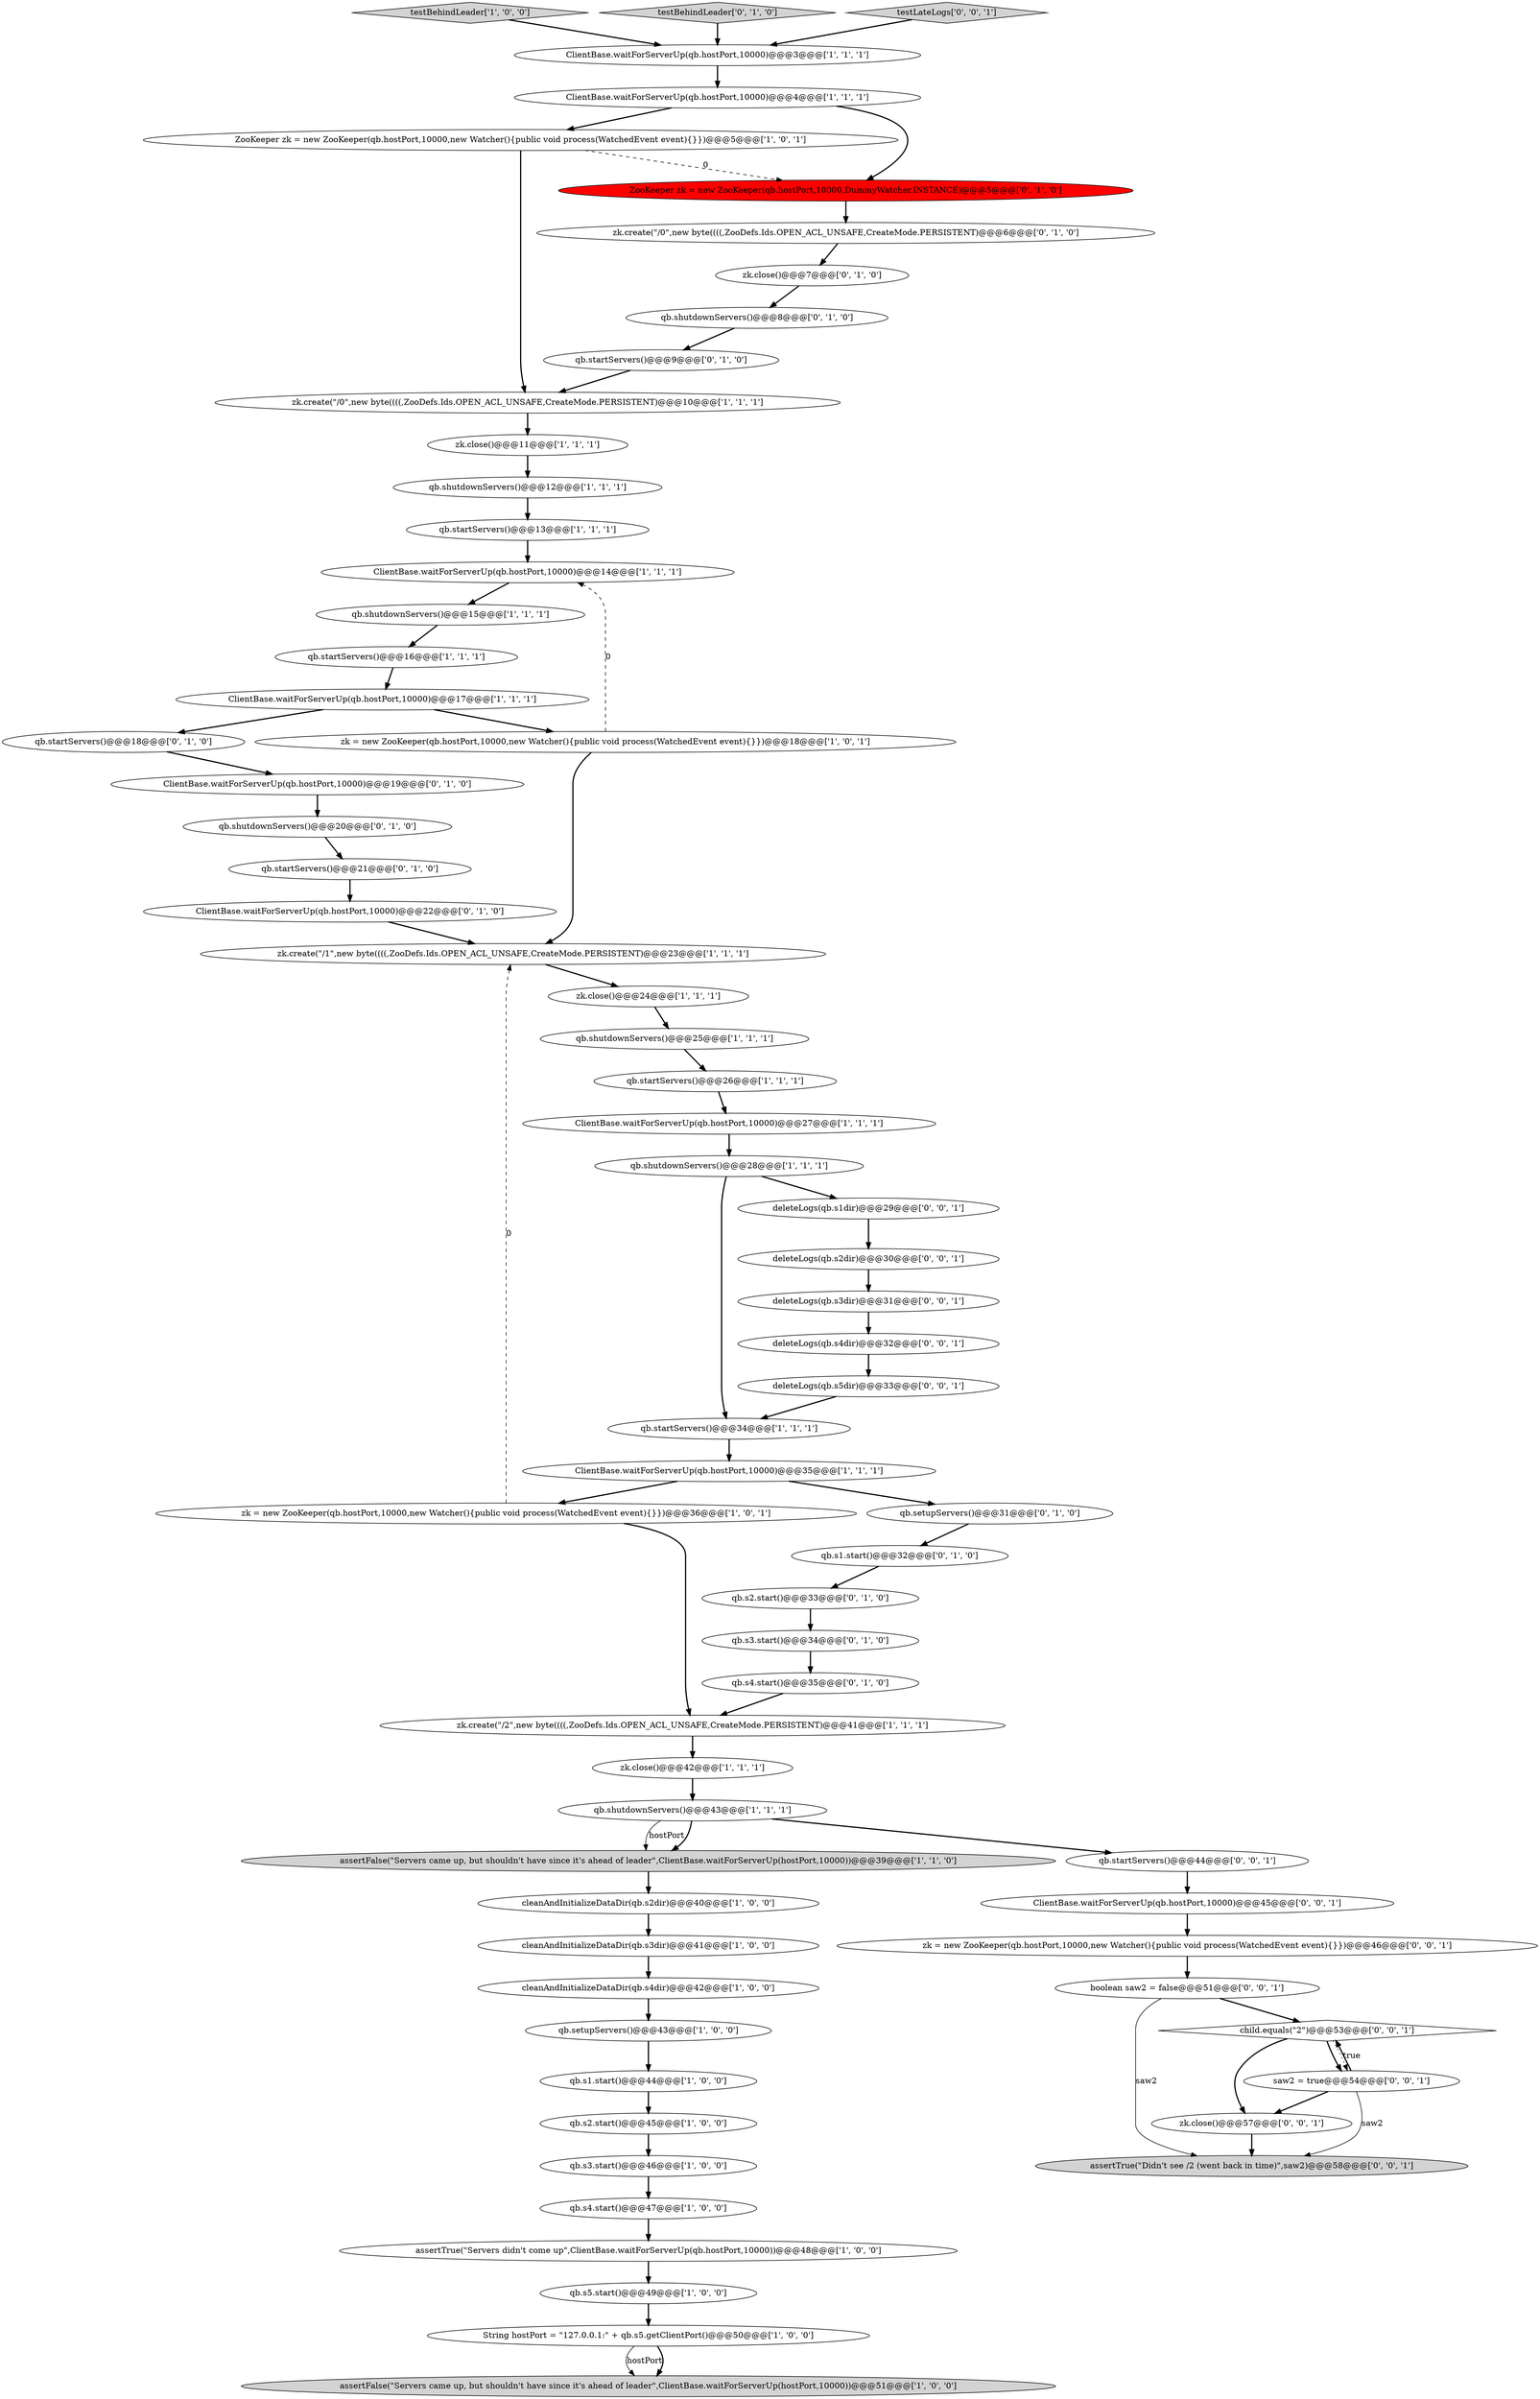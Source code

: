 digraph {
44 [style = filled, label = "qb.startServers()@@@9@@@['0', '1', '0']", fillcolor = white, shape = ellipse image = "AAA0AAABBB2BBB"];
59 [style = filled, label = "zk = new ZooKeeper(qb.hostPort,10000,new Watcher(){public void process(WatchedEvent event){}})@@@46@@@['0', '0', '1']", fillcolor = white, shape = ellipse image = "AAA0AAABBB3BBB"];
65 [style = filled, label = "zk.close()@@@57@@@['0', '0', '1']", fillcolor = white, shape = ellipse image = "AAA0AAABBB3BBB"];
54 [style = filled, label = "deleteLogs(qb.s1dir)@@@29@@@['0', '0', '1']", fillcolor = white, shape = ellipse image = "AAA0AAABBB3BBB"];
46 [style = filled, label = "qb.s3.start()@@@34@@@['0', '1', '0']", fillcolor = white, shape = ellipse image = "AAA0AAABBB2BBB"];
28 [style = filled, label = "qb.s1.start()@@@44@@@['1', '0', '0']", fillcolor = white, shape = ellipse image = "AAA0AAABBB1BBB"];
20 [style = filled, label = "qb.startServers()@@@16@@@['1', '1', '1']", fillcolor = white, shape = ellipse image = "AAA0AAABBB1BBB"];
42 [style = filled, label = "qb.shutdownServers()@@@8@@@['0', '1', '0']", fillcolor = white, shape = ellipse image = "AAA0AAABBB2BBB"];
50 [style = filled, label = "qb.shutdownServers()@@@20@@@['0', '1', '0']", fillcolor = white, shape = ellipse image = "AAA0AAABBB2BBB"];
23 [style = filled, label = "qb.startServers()@@@13@@@['1', '1', '1']", fillcolor = white, shape = ellipse image = "AAA0AAABBB1BBB"];
26 [style = filled, label = "cleanAndInitializeDataDir(qb.s3dir)@@@41@@@['1', '0', '0']", fillcolor = white, shape = ellipse image = "AAA0AAABBB1BBB"];
19 [style = filled, label = "ZooKeeper zk = new ZooKeeper(qb.hostPort,10000,new Watcher(){public void process(WatchedEvent event){}})@@@5@@@['1', '0', '1']", fillcolor = white, shape = ellipse image = "AAA0AAABBB1BBB"];
22 [style = filled, label = "qb.shutdownServers()@@@12@@@['1', '1', '1']", fillcolor = white, shape = ellipse image = "AAA0AAABBB1BBB"];
13 [style = filled, label = "zk = new ZooKeeper(qb.hostPort,10000,new Watcher(){public void process(WatchedEvent event){}})@@@36@@@['1', '0', '1']", fillcolor = white, shape = ellipse image = "AAA0AAABBB1BBB"];
12 [style = filled, label = "zk.create(\"/2\",new byte((((,ZooDefs.Ids.OPEN_ACL_UNSAFE,CreateMode.PERSISTENT)@@@41@@@['1', '1', '1']", fillcolor = white, shape = ellipse image = "AAA0AAABBB1BBB"];
10 [style = filled, label = "qb.s2.start()@@@45@@@['1', '0', '0']", fillcolor = white, shape = ellipse image = "AAA0AAABBB1BBB"];
18 [style = filled, label = "ClientBase.waitForServerUp(qb.hostPort,10000)@@@4@@@['1', '1', '1']", fillcolor = white, shape = ellipse image = "AAA0AAABBB1BBB"];
4 [style = filled, label = "qb.s4.start()@@@47@@@['1', '0', '0']", fillcolor = white, shape = ellipse image = "AAA0AAABBB1BBB"];
35 [style = filled, label = "qb.startServers()@@@34@@@['1', '1', '1']", fillcolor = white, shape = ellipse image = "AAA0AAABBB1BBB"];
5 [style = filled, label = "testBehindLeader['1', '0', '0']", fillcolor = lightgray, shape = diamond image = "AAA0AAABBB1BBB"];
34 [style = filled, label = "ClientBase.waitForServerUp(qb.hostPort,10000)@@@17@@@['1', '1', '1']", fillcolor = white, shape = ellipse image = "AAA0AAABBB1BBB"];
40 [style = filled, label = "qb.startServers()@@@21@@@['0', '1', '0']", fillcolor = white, shape = ellipse image = "AAA0AAABBB2BBB"];
41 [style = filled, label = "testBehindLeader['0', '1', '0']", fillcolor = lightgray, shape = diamond image = "AAA0AAABBB2BBB"];
64 [style = filled, label = "saw2 = true@@@54@@@['0', '0', '1']", fillcolor = white, shape = ellipse image = "AAA0AAABBB3BBB"];
11 [style = filled, label = "ClientBase.waitForServerUp(qb.hostPort,10000)@@@3@@@['1', '1', '1']", fillcolor = white, shape = ellipse image = "AAA0AAABBB1BBB"];
1 [style = filled, label = "zk.close()@@@11@@@['1', '1', '1']", fillcolor = white, shape = ellipse image = "AAA0AAABBB1BBB"];
48 [style = filled, label = "qb.s4.start()@@@35@@@['0', '1', '0']", fillcolor = white, shape = ellipse image = "AAA0AAABBB2BBB"];
30 [style = filled, label = "zk.close()@@@24@@@['1', '1', '1']", fillcolor = white, shape = ellipse image = "AAA0AAABBB1BBB"];
66 [style = filled, label = "boolean saw2 = false@@@51@@@['0', '0', '1']", fillcolor = white, shape = ellipse image = "AAA0AAABBB3BBB"];
47 [style = filled, label = "zk.create(\"/0\",new byte((((,ZooDefs.Ids.OPEN_ACL_UNSAFE,CreateMode.PERSISTENT)@@@6@@@['0', '1', '0']", fillcolor = white, shape = ellipse image = "AAA0AAABBB2BBB"];
16 [style = filled, label = "qb.startServers()@@@26@@@['1', '1', '1']", fillcolor = white, shape = ellipse image = "AAA0AAABBB1BBB"];
6 [style = filled, label = "ClientBase.waitForServerUp(qb.hostPort,10000)@@@14@@@['1', '1', '1']", fillcolor = white, shape = ellipse image = "AAA0AAABBB1BBB"];
27 [style = filled, label = "qb.setupServers()@@@43@@@['1', '0', '0']", fillcolor = white, shape = ellipse image = "AAA0AAABBB1BBB"];
9 [style = filled, label = "assertFalse(\"Servers came up, but shouldn't have since it's ahead of leader\",ClientBase.waitForServerUp(hostPort,10000))@@@39@@@['1', '1', '0']", fillcolor = lightgray, shape = ellipse image = "AAA0AAABBB1BBB"];
51 [style = filled, label = "ClientBase.waitForServerUp(qb.hostPort,10000)@@@22@@@['0', '1', '0']", fillcolor = white, shape = ellipse image = "AAA0AAABBB2BBB"];
8 [style = filled, label = "assertFalse(\"Servers came up, but shouldn't have since it's ahead of leader\",ClientBase.waitForServerUp(hostPort,10000))@@@51@@@['1', '0', '0']", fillcolor = lightgray, shape = ellipse image = "AAA0AAABBB1BBB"];
57 [style = filled, label = "ClientBase.waitForServerUp(qb.hostPort,10000)@@@45@@@['0', '0', '1']", fillcolor = white, shape = ellipse image = "AAA0AAABBB3BBB"];
14 [style = filled, label = "cleanAndInitializeDataDir(qb.s2dir)@@@40@@@['1', '0', '0']", fillcolor = white, shape = ellipse image = "AAA0AAABBB1BBB"];
25 [style = filled, label = "ClientBase.waitForServerUp(qb.hostPort,10000)@@@35@@@['1', '1', '1']", fillcolor = white, shape = ellipse image = "AAA0AAABBB1BBB"];
38 [style = filled, label = "ZooKeeper zk = new ZooKeeper(qb.hostPort,10000,DummyWatcher.INSTANCE)@@@5@@@['0', '1', '0']", fillcolor = red, shape = ellipse image = "AAA1AAABBB2BBB"];
49 [style = filled, label = "qb.setupServers()@@@31@@@['0', '1', '0']", fillcolor = white, shape = ellipse image = "AAA0AAABBB2BBB"];
32 [style = filled, label = "qb.shutdownServers()@@@25@@@['1', '1', '1']", fillcolor = white, shape = ellipse image = "AAA0AAABBB1BBB"];
45 [style = filled, label = "qb.startServers()@@@18@@@['0', '1', '0']", fillcolor = white, shape = ellipse image = "AAA0AAABBB2BBB"];
36 [style = filled, label = "zk.create(\"/1\",new byte((((,ZooDefs.Ids.OPEN_ACL_UNSAFE,CreateMode.PERSISTENT)@@@23@@@['1', '1', '1']", fillcolor = white, shape = ellipse image = "AAA0AAABBB1BBB"];
17 [style = filled, label = "ClientBase.waitForServerUp(qb.hostPort,10000)@@@27@@@['1', '1', '1']", fillcolor = white, shape = ellipse image = "AAA0AAABBB1BBB"];
62 [style = filled, label = "deleteLogs(qb.s4dir)@@@32@@@['0', '0', '1']", fillcolor = white, shape = ellipse image = "AAA0AAABBB3BBB"];
55 [style = filled, label = "deleteLogs(qb.s2dir)@@@30@@@['0', '0', '1']", fillcolor = white, shape = ellipse image = "AAA0AAABBB3BBB"];
63 [style = filled, label = "deleteLogs(qb.s3dir)@@@31@@@['0', '0', '1']", fillcolor = white, shape = ellipse image = "AAA0AAABBB3BBB"];
39 [style = filled, label = "ClientBase.waitForServerUp(qb.hostPort,10000)@@@19@@@['0', '1', '0']", fillcolor = white, shape = ellipse image = "AAA0AAABBB2BBB"];
15 [style = filled, label = "qb.s5.start()@@@49@@@['1', '0', '0']", fillcolor = white, shape = ellipse image = "AAA0AAABBB1BBB"];
31 [style = filled, label = "assertTrue(\"Servers didn't come up\",ClientBase.waitForServerUp(qb.hostPort,10000))@@@48@@@['1', '0', '0']", fillcolor = white, shape = ellipse image = "AAA0AAABBB1BBB"];
58 [style = filled, label = "testLateLogs['0', '0', '1']", fillcolor = lightgray, shape = diamond image = "AAA0AAABBB3BBB"];
0 [style = filled, label = "qb.shutdownServers()@@@15@@@['1', '1', '1']", fillcolor = white, shape = ellipse image = "AAA0AAABBB1BBB"];
21 [style = filled, label = "zk.create(\"/0\",new byte((((,ZooDefs.Ids.OPEN_ACL_UNSAFE,CreateMode.PERSISTENT)@@@10@@@['1', '1', '1']", fillcolor = white, shape = ellipse image = "AAA0AAABBB1BBB"];
53 [style = filled, label = "zk.close()@@@7@@@['0', '1', '0']", fillcolor = white, shape = ellipse image = "AAA0AAABBB2BBB"];
3 [style = filled, label = "zk = new ZooKeeper(qb.hostPort,10000,new Watcher(){public void process(WatchedEvent event){}})@@@18@@@['1', '0', '1']", fillcolor = white, shape = ellipse image = "AAA0AAABBB1BBB"];
7 [style = filled, label = "qb.shutdownServers()@@@28@@@['1', '1', '1']", fillcolor = white, shape = ellipse image = "AAA0AAABBB1BBB"];
33 [style = filled, label = "String hostPort = \"127.0.0.1:\" + qb.s5.getClientPort()@@@50@@@['1', '0', '0']", fillcolor = white, shape = ellipse image = "AAA0AAABBB1BBB"];
60 [style = filled, label = "child.equals(\"2\")@@@53@@@['0', '0', '1']", fillcolor = white, shape = diamond image = "AAA0AAABBB3BBB"];
56 [style = filled, label = "qb.startServers()@@@44@@@['0', '0', '1']", fillcolor = white, shape = ellipse image = "AAA0AAABBB3BBB"];
37 [style = filled, label = "cleanAndInitializeDataDir(qb.s4dir)@@@42@@@['1', '0', '0']", fillcolor = white, shape = ellipse image = "AAA0AAABBB1BBB"];
43 [style = filled, label = "qb.s2.start()@@@33@@@['0', '1', '0']", fillcolor = white, shape = ellipse image = "AAA0AAABBB2BBB"];
24 [style = filled, label = "qb.shutdownServers()@@@43@@@['1', '1', '1']", fillcolor = white, shape = ellipse image = "AAA0AAABBB1BBB"];
2 [style = filled, label = "zk.close()@@@42@@@['1', '1', '1']", fillcolor = white, shape = ellipse image = "AAA0AAABBB1BBB"];
52 [style = filled, label = "qb.s1.start()@@@32@@@['0', '1', '0']", fillcolor = white, shape = ellipse image = "AAA0AAABBB2BBB"];
61 [style = filled, label = "deleteLogs(qb.s5dir)@@@33@@@['0', '0', '1']", fillcolor = white, shape = ellipse image = "AAA0AAABBB3BBB"];
67 [style = filled, label = "assertTrue(\"Didn't see /2 (went back in time)\",saw2)@@@58@@@['0', '0', '1']", fillcolor = lightgray, shape = ellipse image = "AAA0AAABBB3BBB"];
29 [style = filled, label = "qb.s3.start()@@@46@@@['1', '0', '0']", fillcolor = white, shape = ellipse image = "AAA0AAABBB1BBB"];
18->38 [style = bold, label=""];
61->35 [style = bold, label=""];
25->49 [style = bold, label=""];
47->53 [style = bold, label=""];
54->55 [style = bold, label=""];
24->56 [style = bold, label=""];
66->67 [style = solid, label="saw2"];
29->4 [style = bold, label=""];
44->21 [style = bold, label=""];
65->67 [style = bold, label=""];
60->64 [style = dotted, label="true"];
3->6 [style = dashed, label="0"];
28->10 [style = bold, label=""];
13->36 [style = dashed, label="0"];
37->27 [style = bold, label=""];
58->11 [style = bold, label=""];
25->13 [style = bold, label=""];
40->51 [style = bold, label=""];
20->34 [style = bold, label=""];
27->28 [style = bold, label=""];
34->45 [style = bold, label=""];
62->61 [style = bold, label=""];
60->64 [style = bold, label=""];
53->42 [style = bold, label=""];
33->8 [style = solid, label="hostPort"];
18->19 [style = bold, label=""];
7->35 [style = bold, label=""];
30->32 [style = bold, label=""];
6->0 [style = bold, label=""];
16->17 [style = bold, label=""];
41->11 [style = bold, label=""];
32->16 [style = bold, label=""];
56->57 [style = bold, label=""];
57->59 [style = bold, label=""];
64->67 [style = solid, label="saw2"];
46->48 [style = bold, label=""];
7->54 [style = bold, label=""];
22->23 [style = bold, label=""];
31->15 [style = bold, label=""];
11->18 [style = bold, label=""];
43->46 [style = bold, label=""];
59->66 [style = bold, label=""];
35->25 [style = bold, label=""];
1->22 [style = bold, label=""];
17->7 [style = bold, label=""];
14->26 [style = bold, label=""];
55->63 [style = bold, label=""];
4->31 [style = bold, label=""];
48->12 [style = bold, label=""];
36->30 [style = bold, label=""];
12->2 [style = bold, label=""];
3->36 [style = bold, label=""];
52->43 [style = bold, label=""];
19->38 [style = dashed, label="0"];
13->12 [style = bold, label=""];
42->44 [style = bold, label=""];
63->62 [style = bold, label=""];
49->52 [style = bold, label=""];
10->29 [style = bold, label=""];
51->36 [style = bold, label=""];
34->3 [style = bold, label=""];
23->6 [style = bold, label=""];
50->40 [style = bold, label=""];
21->1 [style = bold, label=""];
64->65 [style = bold, label=""];
24->9 [style = solid, label="hostPort"];
9->14 [style = bold, label=""];
38->47 [style = bold, label=""];
26->37 [style = bold, label=""];
0->20 [style = bold, label=""];
66->60 [style = bold, label=""];
5->11 [style = bold, label=""];
60->65 [style = bold, label=""];
2->24 [style = bold, label=""];
33->8 [style = bold, label=""];
64->60 [style = bold, label=""];
24->9 [style = bold, label=""];
45->39 [style = bold, label=""];
39->50 [style = bold, label=""];
15->33 [style = bold, label=""];
19->21 [style = bold, label=""];
}
